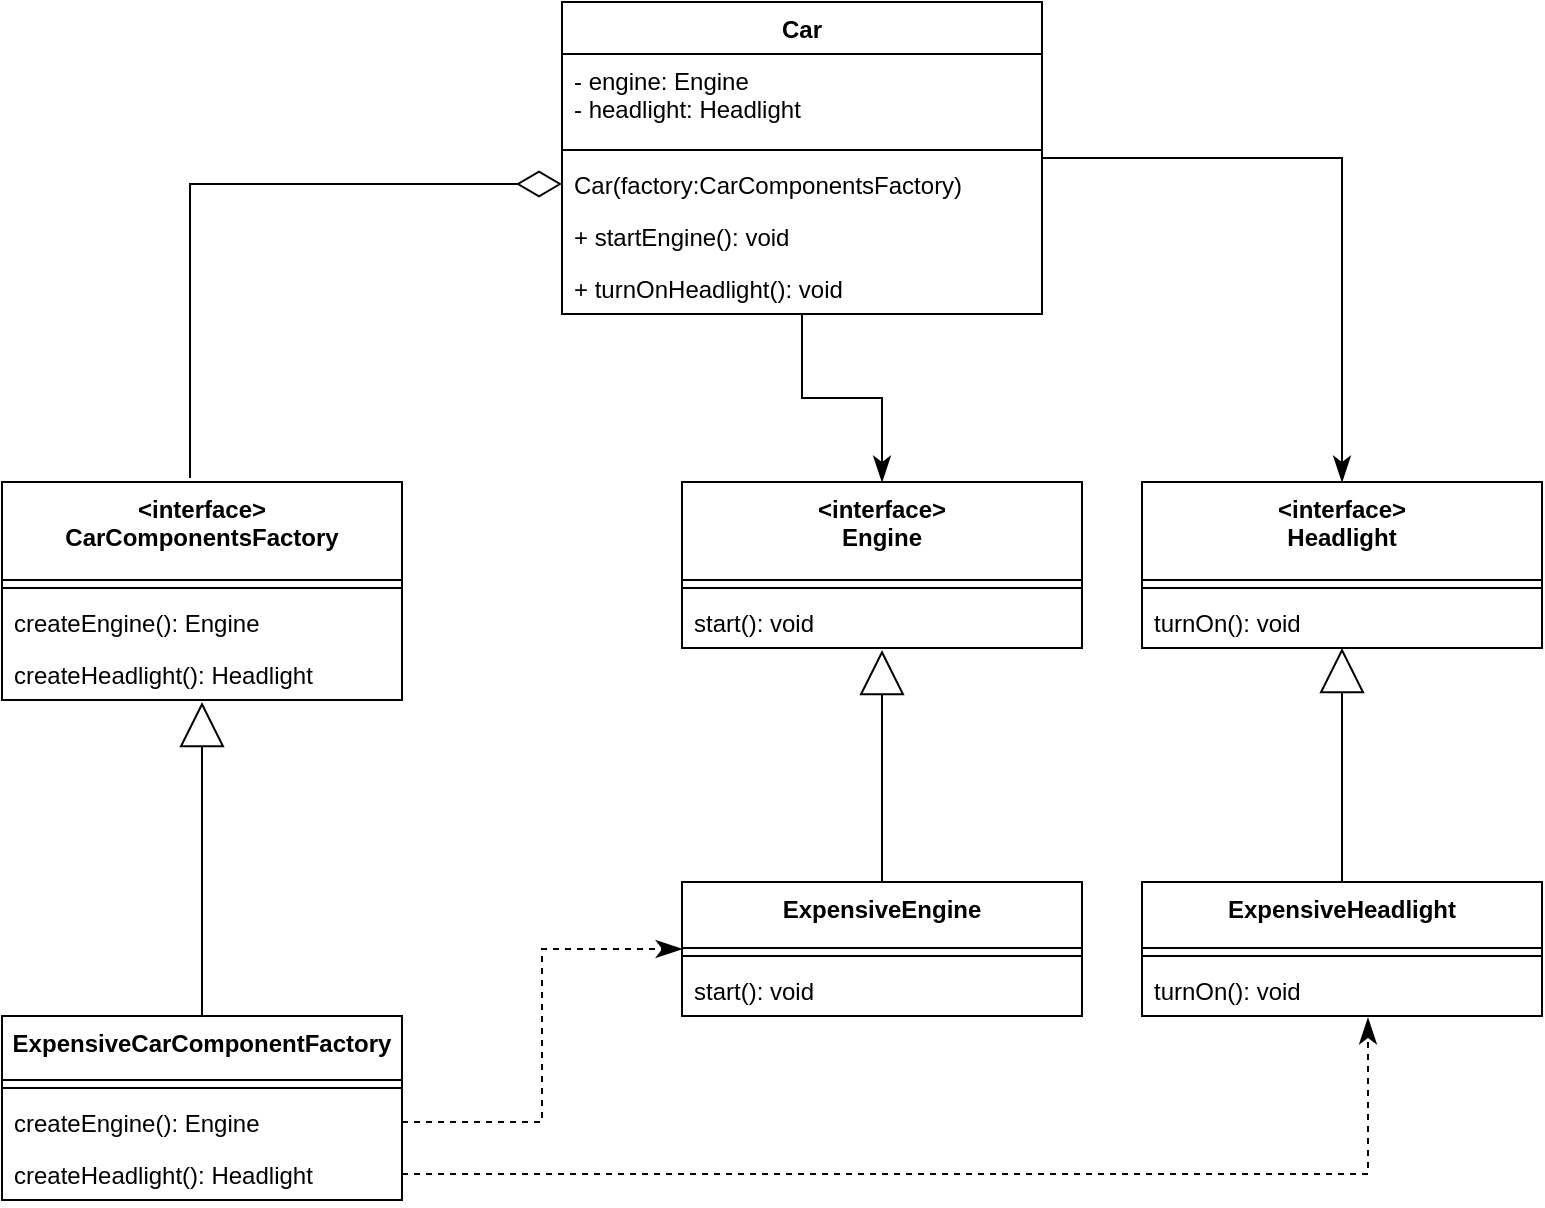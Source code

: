 <mxfile version="12.7.8" type="device"><diagram id="C5RBs43oDa-KdzZeNtuy" name="Page-1"><mxGraphModel dx="868" dy="482" grid="1" gridSize="10" guides="1" tooltips="1" connect="1" arrows="1" fold="1" page="1" pageScale="1" pageWidth="827" pageHeight="1169" math="0" shadow="0"><root><mxCell id="WIyWlLk6GJQsqaUBKTNV-0"/><mxCell id="WIyWlLk6GJQsqaUBKTNV-1" parent="WIyWlLk6GJQsqaUBKTNV-0"/><mxCell id="XtkubkHog6Kt_SMUUjMF-41" style="edgeStyle=orthogonalEdgeStyle;rounded=0;orthogonalLoop=1;jettySize=auto;html=1;entryX=0.5;entryY=0;entryDx=0;entryDy=0;startArrow=none;startFill=0;startSize=20;endArrow=classicThin;endFill=1;endSize=10;" edge="1" parent="WIyWlLk6GJQsqaUBKTNV-1" source="XtkubkHog6Kt_SMUUjMF-1" target="XtkubkHog6Kt_SMUUjMF-13"><mxGeometry relative="1" as="geometry"/></mxCell><mxCell id="XtkubkHog6Kt_SMUUjMF-42" style="edgeStyle=orthogonalEdgeStyle;rounded=0;orthogonalLoop=1;jettySize=auto;html=1;entryX=0.5;entryY=0;entryDx=0;entryDy=0;startArrow=none;startFill=0;startSize=20;endArrow=classicThin;endFill=1;endSize=10;" edge="1" parent="WIyWlLk6GJQsqaUBKTNV-1" source="XtkubkHog6Kt_SMUUjMF-1" target="XtkubkHog6Kt_SMUUjMF-17"><mxGeometry relative="1" as="geometry"/></mxCell><mxCell id="XtkubkHog6Kt_SMUUjMF-1" value="Car" style="swimlane;fontStyle=1;align=center;verticalAlign=top;childLayout=stackLayout;horizontal=1;startSize=26;horizontalStack=0;resizeParent=1;resizeParentMax=0;resizeLast=0;collapsible=1;marginBottom=0;" vertex="1" parent="WIyWlLk6GJQsqaUBKTNV-1"><mxGeometry x="320" y="40" width="240" height="156" as="geometry"/></mxCell><mxCell id="XtkubkHog6Kt_SMUUjMF-2" value="- engine: Engine&#10;- headlight: Headlight" style="text;strokeColor=none;fillColor=none;align=left;verticalAlign=top;spacingLeft=4;spacingRight=4;overflow=hidden;rotatable=0;points=[[0,0.5],[1,0.5]];portConstraint=eastwest;" vertex="1" parent="XtkubkHog6Kt_SMUUjMF-1"><mxGeometry y="26" width="240" height="44" as="geometry"/></mxCell><mxCell id="XtkubkHog6Kt_SMUUjMF-3" value="" style="line;strokeWidth=1;fillColor=none;align=left;verticalAlign=middle;spacingTop=-1;spacingLeft=3;spacingRight=3;rotatable=0;labelPosition=right;points=[];portConstraint=eastwest;" vertex="1" parent="XtkubkHog6Kt_SMUUjMF-1"><mxGeometry y="70" width="240" height="8" as="geometry"/></mxCell><mxCell id="XtkubkHog6Kt_SMUUjMF-4" value="Car(factory:CarComponentsFactory)" style="text;strokeColor=none;fillColor=none;align=left;verticalAlign=top;spacingLeft=4;spacingRight=4;overflow=hidden;rotatable=0;points=[[0,0.5],[1,0.5]];portConstraint=eastwest;" vertex="1" parent="XtkubkHog6Kt_SMUUjMF-1"><mxGeometry y="78" width="240" height="26" as="geometry"/></mxCell><mxCell id="XtkubkHog6Kt_SMUUjMF-6" value="+ startEngine(): void" style="text;strokeColor=none;fillColor=none;align=left;verticalAlign=top;spacingLeft=4;spacingRight=4;overflow=hidden;rotatable=0;points=[[0,0.5],[1,0.5]];portConstraint=eastwest;" vertex="1" parent="XtkubkHog6Kt_SMUUjMF-1"><mxGeometry y="104" width="240" height="26" as="geometry"/></mxCell><mxCell id="XtkubkHog6Kt_SMUUjMF-7" value="+ turnOnHeadlight(): void" style="text;strokeColor=none;fillColor=none;align=left;verticalAlign=top;spacingLeft=4;spacingRight=4;overflow=hidden;rotatable=0;points=[[0,0.5],[1,0.5]];portConstraint=eastwest;" vertex="1" parent="XtkubkHog6Kt_SMUUjMF-1"><mxGeometry y="130" width="240" height="26" as="geometry"/></mxCell><mxCell id="XtkubkHog6Kt_SMUUjMF-8" value="&lt;interface&gt;&#10;CarComponentsFactory" style="swimlane;fontStyle=1;align=center;verticalAlign=top;childLayout=stackLayout;horizontal=1;startSize=49;horizontalStack=0;resizeParent=1;resizeParentMax=0;resizeLast=0;collapsible=1;marginBottom=0;" vertex="1" parent="WIyWlLk6GJQsqaUBKTNV-1"><mxGeometry x="40" y="280" width="200" height="109" as="geometry"/></mxCell><mxCell id="XtkubkHog6Kt_SMUUjMF-10" value="" style="line;strokeWidth=1;fillColor=none;align=left;verticalAlign=middle;spacingTop=-1;spacingLeft=3;spacingRight=3;rotatable=0;labelPosition=right;points=[];portConstraint=eastwest;" vertex="1" parent="XtkubkHog6Kt_SMUUjMF-8"><mxGeometry y="49" width="200" height="8" as="geometry"/></mxCell><mxCell id="XtkubkHog6Kt_SMUUjMF-11" value="createEngine(): Engine" style="text;strokeColor=none;fillColor=none;align=left;verticalAlign=top;spacingLeft=4;spacingRight=4;overflow=hidden;rotatable=0;points=[[0,0.5],[1,0.5]];portConstraint=eastwest;" vertex="1" parent="XtkubkHog6Kt_SMUUjMF-8"><mxGeometry y="57" width="200" height="26" as="geometry"/></mxCell><mxCell id="XtkubkHog6Kt_SMUUjMF-12" value="createHeadlight(): Headlight" style="text;strokeColor=none;fillColor=none;align=left;verticalAlign=top;spacingLeft=4;spacingRight=4;overflow=hidden;rotatable=0;points=[[0,0.5],[1,0.5]];portConstraint=eastwest;" vertex="1" parent="XtkubkHog6Kt_SMUUjMF-8"><mxGeometry y="83" width="200" height="26" as="geometry"/></mxCell><mxCell id="XtkubkHog6Kt_SMUUjMF-13" value="&lt;interface&gt;&#10;Engine" style="swimlane;fontStyle=1;align=center;verticalAlign=top;childLayout=stackLayout;horizontal=1;startSize=49;horizontalStack=0;resizeParent=1;resizeParentMax=0;resizeLast=0;collapsible=1;marginBottom=0;" vertex="1" parent="WIyWlLk6GJQsqaUBKTNV-1"><mxGeometry x="380" y="280" width="200" height="83" as="geometry"/></mxCell><mxCell id="XtkubkHog6Kt_SMUUjMF-14" value="" style="line;strokeWidth=1;fillColor=none;align=left;verticalAlign=middle;spacingTop=-1;spacingLeft=3;spacingRight=3;rotatable=0;labelPosition=right;points=[];portConstraint=eastwest;" vertex="1" parent="XtkubkHog6Kt_SMUUjMF-13"><mxGeometry y="49" width="200" height="8" as="geometry"/></mxCell><mxCell id="XtkubkHog6Kt_SMUUjMF-15" value="start(): void" style="text;strokeColor=none;fillColor=none;align=left;verticalAlign=top;spacingLeft=4;spacingRight=4;overflow=hidden;rotatable=0;points=[[0,0.5],[1,0.5]];portConstraint=eastwest;" vertex="1" parent="XtkubkHog6Kt_SMUUjMF-13"><mxGeometry y="57" width="200" height="26" as="geometry"/></mxCell><mxCell id="XtkubkHog6Kt_SMUUjMF-17" value="&lt;interface&gt;&#10;Headlight" style="swimlane;fontStyle=1;align=center;verticalAlign=top;childLayout=stackLayout;horizontal=1;startSize=49;horizontalStack=0;resizeParent=1;resizeParentMax=0;resizeLast=0;collapsible=1;marginBottom=0;" vertex="1" parent="WIyWlLk6GJQsqaUBKTNV-1"><mxGeometry x="610" y="280" width="200" height="83" as="geometry"/></mxCell><mxCell id="XtkubkHog6Kt_SMUUjMF-18" value="" style="line;strokeWidth=1;fillColor=none;align=left;verticalAlign=middle;spacingTop=-1;spacingLeft=3;spacingRight=3;rotatable=0;labelPosition=right;points=[];portConstraint=eastwest;" vertex="1" parent="XtkubkHog6Kt_SMUUjMF-17"><mxGeometry y="49" width="200" height="8" as="geometry"/></mxCell><mxCell id="XtkubkHog6Kt_SMUUjMF-19" value="turnOn(): void" style="text;strokeColor=none;fillColor=none;align=left;verticalAlign=top;spacingLeft=4;spacingRight=4;overflow=hidden;rotatable=0;points=[[0,0.5],[1,0.5]];portConstraint=eastwest;" vertex="1" parent="XtkubkHog6Kt_SMUUjMF-17"><mxGeometry y="57" width="200" height="26" as="geometry"/></mxCell><mxCell id="XtkubkHog6Kt_SMUUjMF-30" style="edgeStyle=orthogonalEdgeStyle;rounded=0;orthogonalLoop=1;jettySize=auto;html=1;entryX=0.5;entryY=1.038;entryDx=0;entryDy=0;entryPerimeter=0;endArrow=block;endFill=0;endSize=20;" edge="1" parent="WIyWlLk6GJQsqaUBKTNV-1" source="XtkubkHog6Kt_SMUUjMF-20" target="XtkubkHog6Kt_SMUUjMF-12"><mxGeometry relative="1" as="geometry"><mxPoint x="140" y="400" as="targetPoint"/></mxGeometry></mxCell><mxCell id="XtkubkHog6Kt_SMUUjMF-20" value="ExpensiveCarComponentFactory" style="swimlane;fontStyle=1;align=center;verticalAlign=top;childLayout=stackLayout;horizontal=1;startSize=32;horizontalStack=0;resizeParent=1;resizeParentMax=0;resizeLast=0;collapsible=1;marginBottom=0;" vertex="1" parent="WIyWlLk6GJQsqaUBKTNV-1"><mxGeometry x="40" y="547" width="200" height="92" as="geometry"/></mxCell><mxCell id="XtkubkHog6Kt_SMUUjMF-21" value="" style="line;strokeWidth=1;fillColor=none;align=left;verticalAlign=middle;spacingTop=-1;spacingLeft=3;spacingRight=3;rotatable=0;labelPosition=right;points=[];portConstraint=eastwest;" vertex="1" parent="XtkubkHog6Kt_SMUUjMF-20"><mxGeometry y="32" width="200" height="8" as="geometry"/></mxCell><mxCell id="XtkubkHog6Kt_SMUUjMF-22" value="createEngine(): Engine" style="text;strokeColor=none;fillColor=none;align=left;verticalAlign=top;spacingLeft=4;spacingRight=4;overflow=hidden;rotatable=0;points=[[0,0.5],[1,0.5]];portConstraint=eastwest;" vertex="1" parent="XtkubkHog6Kt_SMUUjMF-20"><mxGeometry y="40" width="200" height="26" as="geometry"/></mxCell><mxCell id="XtkubkHog6Kt_SMUUjMF-23" value="createHeadlight(): Headlight" style="text;strokeColor=none;fillColor=none;align=left;verticalAlign=top;spacingLeft=4;spacingRight=4;overflow=hidden;rotatable=0;points=[[0,0.5],[1,0.5]];portConstraint=eastwest;" vertex="1" parent="XtkubkHog6Kt_SMUUjMF-20"><mxGeometry y="66" width="200" height="26" as="geometry"/></mxCell><mxCell id="XtkubkHog6Kt_SMUUjMF-31" style="edgeStyle=orthogonalEdgeStyle;rounded=0;orthogonalLoop=1;jettySize=auto;html=1;entryX=0.5;entryY=1.038;entryDx=0;entryDy=0;entryPerimeter=0;endArrow=block;endFill=0;endSize=20;" edge="1" parent="WIyWlLk6GJQsqaUBKTNV-1" source="XtkubkHog6Kt_SMUUjMF-24" target="XtkubkHog6Kt_SMUUjMF-15"><mxGeometry relative="1" as="geometry"/></mxCell><mxCell id="XtkubkHog6Kt_SMUUjMF-24" value="ExpensiveEngine" style="swimlane;fontStyle=1;align=center;verticalAlign=top;childLayout=stackLayout;horizontal=1;startSize=33;horizontalStack=0;resizeParent=1;resizeParentMax=0;resizeLast=0;collapsible=1;marginBottom=0;" vertex="1" parent="WIyWlLk6GJQsqaUBKTNV-1"><mxGeometry x="380" y="480" width="200" height="67" as="geometry"/></mxCell><mxCell id="XtkubkHog6Kt_SMUUjMF-25" value="" style="line;strokeWidth=1;fillColor=none;align=left;verticalAlign=middle;spacingTop=-1;spacingLeft=3;spacingRight=3;rotatable=0;labelPosition=right;points=[];portConstraint=eastwest;" vertex="1" parent="XtkubkHog6Kt_SMUUjMF-24"><mxGeometry y="33" width="200" height="8" as="geometry"/></mxCell><mxCell id="XtkubkHog6Kt_SMUUjMF-26" value="start(): void" style="text;strokeColor=none;fillColor=none;align=left;verticalAlign=top;spacingLeft=4;spacingRight=4;overflow=hidden;rotatable=0;points=[[0,0.5],[1,0.5]];portConstraint=eastwest;" vertex="1" parent="XtkubkHog6Kt_SMUUjMF-24"><mxGeometry y="41" width="200" height="26" as="geometry"/></mxCell><mxCell id="XtkubkHog6Kt_SMUUjMF-36" style="edgeStyle=orthogonalEdgeStyle;rounded=0;orthogonalLoop=1;jettySize=auto;html=1;endArrow=block;endFill=0;endSize=20;entryX=0.5;entryY=1;entryDx=0;entryDy=0;entryPerimeter=0;" edge="1" parent="WIyWlLk6GJQsqaUBKTNV-1" source="XtkubkHog6Kt_SMUUjMF-27" target="XtkubkHog6Kt_SMUUjMF-19"><mxGeometry relative="1" as="geometry"><mxPoint x="710" y="370" as="targetPoint"/></mxGeometry></mxCell><mxCell id="XtkubkHog6Kt_SMUUjMF-27" value="ExpensiveHeadlight" style="swimlane;fontStyle=1;align=center;verticalAlign=top;childLayout=stackLayout;horizontal=1;startSize=33;horizontalStack=0;resizeParent=1;resizeParentMax=0;resizeLast=0;collapsible=1;marginBottom=0;" vertex="1" parent="WIyWlLk6GJQsqaUBKTNV-1"><mxGeometry x="610" y="480" width="200" height="67" as="geometry"/></mxCell><mxCell id="XtkubkHog6Kt_SMUUjMF-28" value="" style="line;strokeWidth=1;fillColor=none;align=left;verticalAlign=middle;spacingTop=-1;spacingLeft=3;spacingRight=3;rotatable=0;labelPosition=right;points=[];portConstraint=eastwest;" vertex="1" parent="XtkubkHog6Kt_SMUUjMF-27"><mxGeometry y="33" width="200" height="8" as="geometry"/></mxCell><mxCell id="XtkubkHog6Kt_SMUUjMF-29" value="turnOn(): void" style="text;strokeColor=none;fillColor=none;align=left;verticalAlign=top;spacingLeft=4;spacingRight=4;overflow=hidden;rotatable=0;points=[[0,0.5],[1,0.5]];portConstraint=eastwest;" vertex="1" parent="XtkubkHog6Kt_SMUUjMF-27"><mxGeometry y="41" width="200" height="26" as="geometry"/></mxCell><mxCell id="XtkubkHog6Kt_SMUUjMF-37" style="edgeStyle=orthogonalEdgeStyle;rounded=0;orthogonalLoop=1;jettySize=auto;html=1;entryX=0.47;entryY=-0.018;entryDx=0;entryDy=0;entryPerimeter=0;endArrow=none;endFill=0;endSize=20;startArrow=diamondThin;startFill=0;startSize=20;" edge="1" parent="WIyWlLk6GJQsqaUBKTNV-1" source="XtkubkHog6Kt_SMUUjMF-4" target="XtkubkHog6Kt_SMUUjMF-8"><mxGeometry relative="1" as="geometry"/></mxCell><mxCell id="XtkubkHog6Kt_SMUUjMF-43" style="edgeStyle=orthogonalEdgeStyle;rounded=0;orthogonalLoop=1;jettySize=auto;html=1;startArrow=none;startFill=0;startSize=20;endArrow=classicThin;endFill=1;endSize=10;entryX=0;entryY=0.5;entryDx=0;entryDy=0;dashed=1;" edge="1" parent="WIyWlLk6GJQsqaUBKTNV-1" source="XtkubkHog6Kt_SMUUjMF-22" target="XtkubkHog6Kt_SMUUjMF-24"><mxGeometry relative="1" as="geometry"><mxPoint x="370" y="533" as="targetPoint"/></mxGeometry></mxCell><mxCell id="XtkubkHog6Kt_SMUUjMF-44" style="edgeStyle=orthogonalEdgeStyle;rounded=0;orthogonalLoop=1;jettySize=auto;html=1;entryX=0.565;entryY=1.038;entryDx=0;entryDy=0;entryPerimeter=0;dashed=1;startArrow=none;startFill=0;startSize=20;endArrow=classicThin;endFill=1;endSize=10;" edge="1" parent="WIyWlLk6GJQsqaUBKTNV-1" source="XtkubkHog6Kt_SMUUjMF-23" target="XtkubkHog6Kt_SMUUjMF-29"><mxGeometry relative="1" as="geometry"/></mxCell></root></mxGraphModel></diagram></mxfile>